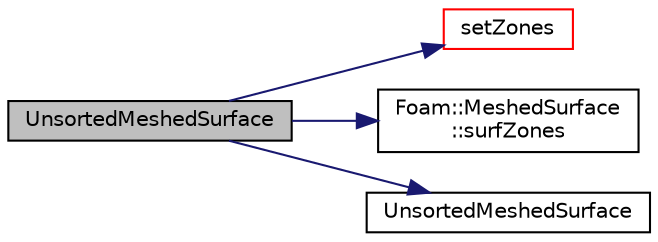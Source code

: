 digraph "UnsortedMeshedSurface"
{
  bgcolor="transparent";
  edge [fontname="Helvetica",fontsize="10",labelfontname="Helvetica",labelfontsize="10"];
  node [fontname="Helvetica",fontsize="10",shape=record];
  rankdir="LR";
  Node1 [label="UnsortedMeshedSurface",height=0.2,width=0.4,color="black", fillcolor="grey75", style="filled", fontcolor="black"];
  Node1 -> Node2 [color="midnightblue",fontsize="10",style="solid",fontname="Helvetica"];
  Node2 [label="setZones",height=0.2,width=0.4,color="red",URL="$a02857.html#ace932e14750294b98603488f885b1503",tooltip="Set zone ids and zones. "];
  Node1 -> Node3 [color="midnightblue",fontsize="10",style="solid",fontname="Helvetica"];
  Node3 [label="Foam::MeshedSurface\l::surfZones",height=0.2,width=0.4,color="black",URL="$a01497.html#a44f86be906099f268cfff4afa79e085b",tooltip="Const access to the surface zones. "];
  Node1 -> Node4 [color="midnightblue",fontsize="10",style="solid",fontname="Helvetica"];
  Node4 [label="UnsortedMeshedSurface",height=0.2,width=0.4,color="black",URL="$a02857.html#aaf787f80bb51ae94093708b83732bc08",tooltip="Construct null. "];
}
